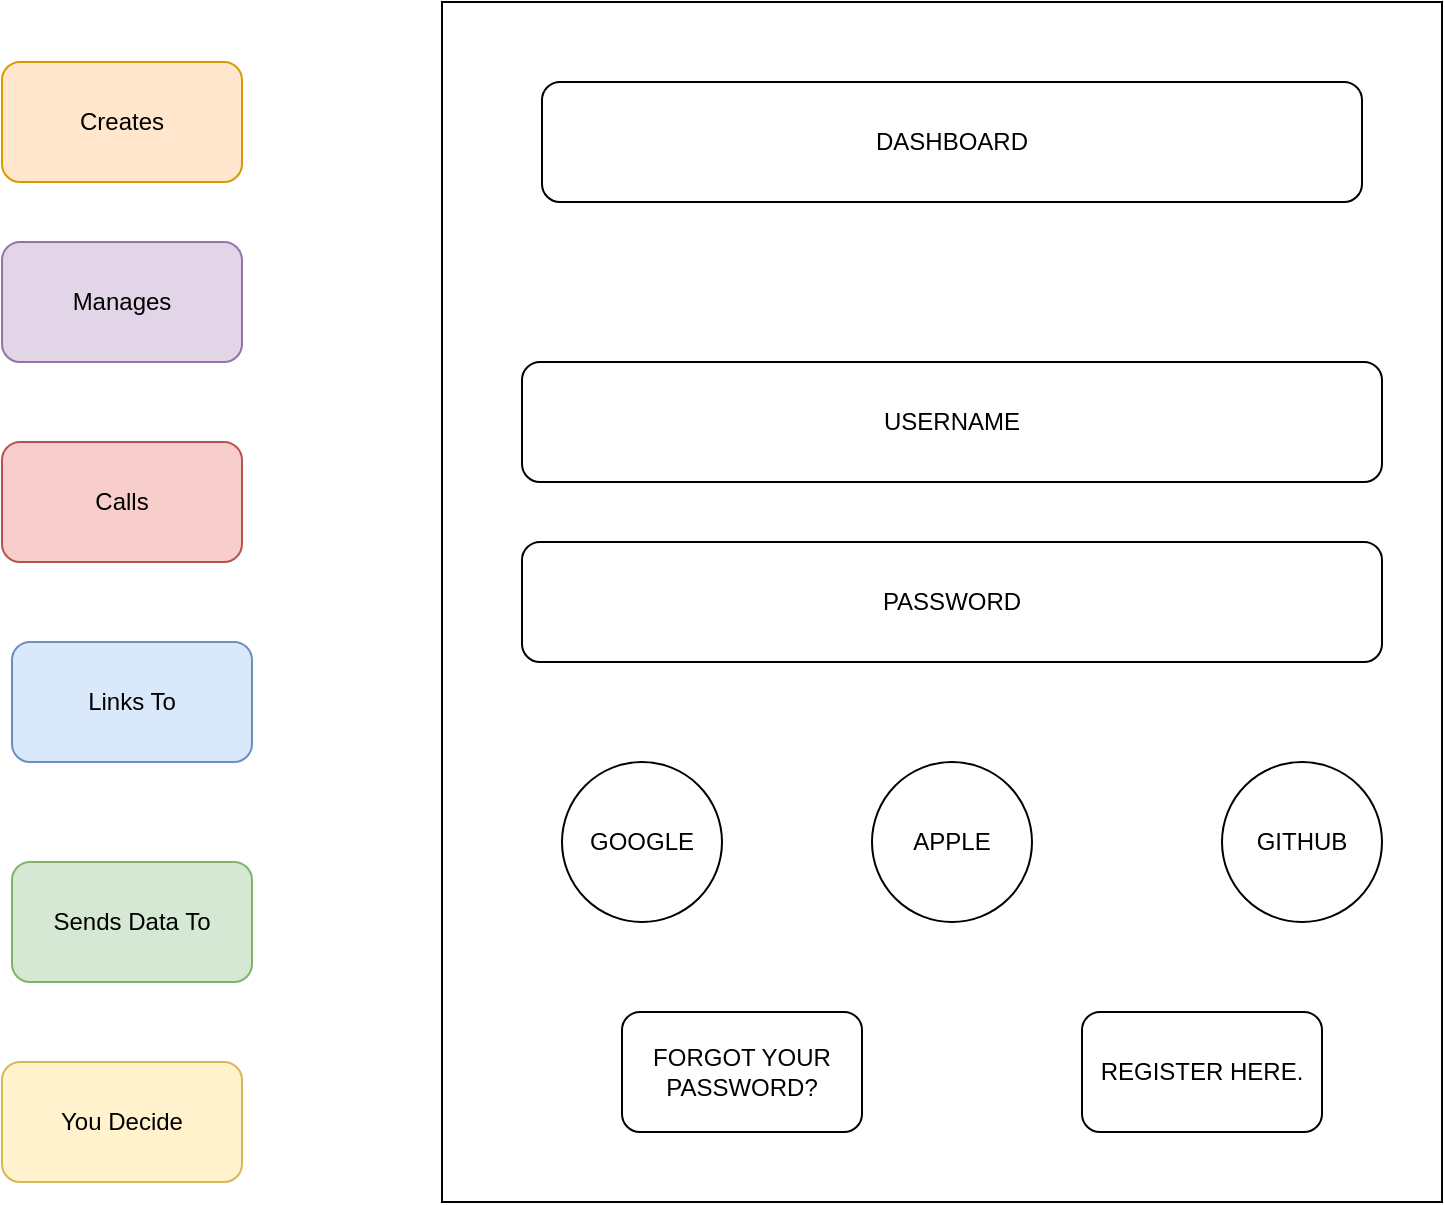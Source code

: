 <mxfile version="24.0.4" type="github">
  <diagram name="Página-1" id="hNAxjIGaJdhHwA7gnnjn">
    <mxGraphModel dx="880" dy="472" grid="1" gridSize="10" guides="1" tooltips="1" connect="1" arrows="1" fold="1" page="1" pageScale="1" pageWidth="827" pageHeight="1169" math="0" shadow="0">
      <root>
        <mxCell id="0" />
        <mxCell id="1" parent="0" />
        <mxCell id="9Bf6Wea90JQik3r4SX6L-1" value="Creates" style="rounded=1;whiteSpace=wrap;html=1;fillColor=#ffe6cc;strokeColor=#d79b00;" vertex="1" parent="1">
          <mxGeometry x="80" y="50" width="120" height="60" as="geometry" />
        </mxCell>
        <mxCell id="9Bf6Wea90JQik3r4SX6L-2" value="You Decide" style="rounded=1;whiteSpace=wrap;html=1;fillColor=#fff2cc;strokeColor=#d6b656;" vertex="1" parent="1">
          <mxGeometry x="80" y="550" width="120" height="60" as="geometry" />
        </mxCell>
        <mxCell id="9Bf6Wea90JQik3r4SX6L-3" value="Sends Data To" style="rounded=1;whiteSpace=wrap;html=1;fillColor=#d5e8d4;strokeColor=#82b366;" vertex="1" parent="1">
          <mxGeometry x="85" y="450" width="120" height="60" as="geometry" />
        </mxCell>
        <mxCell id="9Bf6Wea90JQik3r4SX6L-4" value="Links To" style="rounded=1;whiteSpace=wrap;html=1;fillColor=#dae8fc;strokeColor=#6c8ebf;" vertex="1" parent="1">
          <mxGeometry x="85" y="340" width="120" height="60" as="geometry" />
        </mxCell>
        <mxCell id="9Bf6Wea90JQik3r4SX6L-5" value="Calls" style="rounded=1;whiteSpace=wrap;html=1;fillColor=#f8cecc;strokeColor=#b85450;" vertex="1" parent="1">
          <mxGeometry x="80" y="240" width="120" height="60" as="geometry" />
        </mxCell>
        <mxCell id="9Bf6Wea90JQik3r4SX6L-6" value="Manages" style="rounded=1;whiteSpace=wrap;html=1;fillColor=#e1d5e7;strokeColor=#9673a6;" vertex="1" parent="1">
          <mxGeometry x="80" y="140" width="120" height="60" as="geometry" />
        </mxCell>
        <mxCell id="9Bf6Wea90JQik3r4SX6L-7" value="" style="rounded=0;whiteSpace=wrap;html=1;" vertex="1" parent="1">
          <mxGeometry x="300" y="20" width="500" height="600" as="geometry" />
        </mxCell>
        <mxCell id="9Bf6Wea90JQik3r4SX6L-8" value="DASHBOARD" style="rounded=1;whiteSpace=wrap;html=1;" vertex="1" parent="1">
          <mxGeometry x="350" y="60" width="410" height="60" as="geometry" />
        </mxCell>
        <mxCell id="9Bf6Wea90JQik3r4SX6L-9" value="USERNAME" style="rounded=1;whiteSpace=wrap;html=1;" vertex="1" parent="1">
          <mxGeometry x="340" y="200" width="430" height="60" as="geometry" />
        </mxCell>
        <mxCell id="9Bf6Wea90JQik3r4SX6L-10" value="PASSWORD" style="rounded=1;whiteSpace=wrap;html=1;" vertex="1" parent="1">
          <mxGeometry x="340" y="290" width="430" height="60" as="geometry" />
        </mxCell>
        <mxCell id="9Bf6Wea90JQik3r4SX6L-11" value="FORGOT YOUR PASSWORD?" style="rounded=1;whiteSpace=wrap;html=1;" vertex="1" parent="1">
          <mxGeometry x="390" y="525" width="120" height="60" as="geometry" />
        </mxCell>
        <mxCell id="9Bf6Wea90JQik3r4SX6L-12" value="REGISTER HERE." style="rounded=1;whiteSpace=wrap;html=1;" vertex="1" parent="1">
          <mxGeometry x="620" y="525" width="120" height="60" as="geometry" />
        </mxCell>
        <mxCell id="9Bf6Wea90JQik3r4SX6L-13" value="GOOGLE" style="ellipse;whiteSpace=wrap;html=1;aspect=fixed;" vertex="1" parent="1">
          <mxGeometry x="360" y="400" width="80" height="80" as="geometry" />
        </mxCell>
        <mxCell id="9Bf6Wea90JQik3r4SX6L-14" value="APPLE" style="ellipse;whiteSpace=wrap;html=1;aspect=fixed;" vertex="1" parent="1">
          <mxGeometry x="515" y="400" width="80" height="80" as="geometry" />
        </mxCell>
        <mxCell id="9Bf6Wea90JQik3r4SX6L-15" value="GITHUB" style="ellipse;whiteSpace=wrap;html=1;aspect=fixed;" vertex="1" parent="1">
          <mxGeometry x="690" y="400" width="80" height="80" as="geometry" />
        </mxCell>
      </root>
    </mxGraphModel>
  </diagram>
</mxfile>
